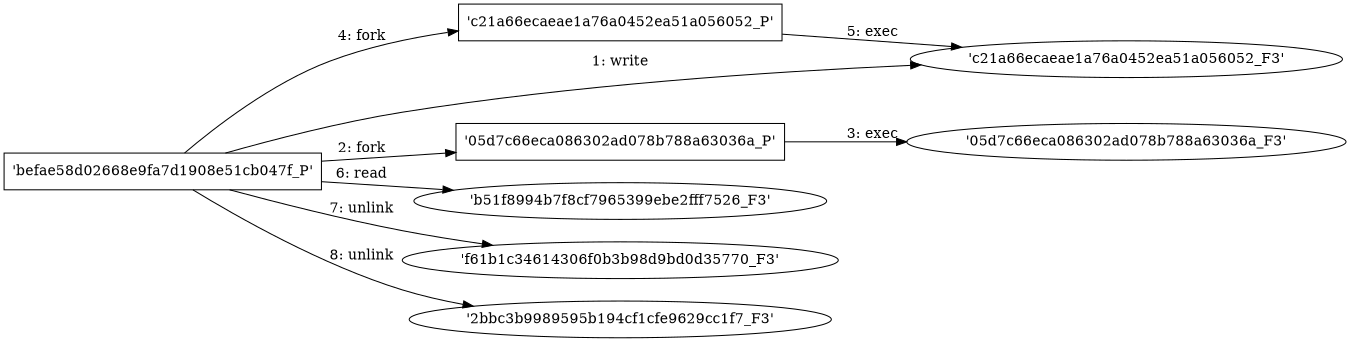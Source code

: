digraph "D:\Learning\Paper\apt\基于CTI的攻击预警\Dataset\攻击图\ASGfromALLCTI\Vulnerability Spotlight Talos-2018-0694 - MKVToolNix mkvinfo read_one_element Code Execution Vulnerability.dot" {
rankdir="LR"
size="9"
fixedsize="false"
splines="true"
nodesep=0.3
ranksep=0
fontsize=10
overlap="scalexy"
engine= "neato"
	"'c21a66ecaeae1a76a0452ea51a056052_F3'" [node_type=file shape=ellipse]
	"'befae58d02668e9fa7d1908e51cb047f_P'" [node_type=Process shape=box]
	"'befae58d02668e9fa7d1908e51cb047f_P'" -> "'c21a66ecaeae1a76a0452ea51a056052_F3'" [label="1: write"]
	"'befae58d02668e9fa7d1908e51cb047f_P'" [node_type=Process shape=box]
	"'05d7c66eca086302ad078b788a63036a_P'" [node_type=Process shape=box]
	"'befae58d02668e9fa7d1908e51cb047f_P'" -> "'05d7c66eca086302ad078b788a63036a_P'" [label="2: fork"]
	"'05d7c66eca086302ad078b788a63036a_P'" [node_type=Process shape=box]
	"'05d7c66eca086302ad078b788a63036a_F3'" [node_type=File shape=ellipse]
	"'05d7c66eca086302ad078b788a63036a_P'" -> "'05d7c66eca086302ad078b788a63036a_F3'" [label="3: exec"]
	"'befae58d02668e9fa7d1908e51cb047f_P'" [node_type=Process shape=box]
	"'c21a66ecaeae1a76a0452ea51a056052_P'" [node_type=Process shape=box]
	"'befae58d02668e9fa7d1908e51cb047f_P'" -> "'c21a66ecaeae1a76a0452ea51a056052_P'" [label="4: fork"]
	"'c21a66ecaeae1a76a0452ea51a056052_P'" [node_type=Process shape=box]
	"'c21a66ecaeae1a76a0452ea51a056052_F3'" [node_type=File shape=ellipse]
	"'c21a66ecaeae1a76a0452ea51a056052_P'" -> "'c21a66ecaeae1a76a0452ea51a056052_F3'" [label="5: exec"]
	"'b51f8994b7f8cf7965399ebe2fff7526_F3'" [node_type=file shape=ellipse]
	"'befae58d02668e9fa7d1908e51cb047f_P'" [node_type=Process shape=box]
	"'befae58d02668e9fa7d1908e51cb047f_P'" -> "'b51f8994b7f8cf7965399ebe2fff7526_F3'" [label="6: read"]
	"'f61b1c34614306f0b3b98d9bd0d35770_F3'" [node_type=file shape=ellipse]
	"'befae58d02668e9fa7d1908e51cb047f_P'" [node_type=Process shape=box]
	"'befae58d02668e9fa7d1908e51cb047f_P'" -> "'f61b1c34614306f0b3b98d9bd0d35770_F3'" [label="7: unlink"]
	"'2bbc3b9989595b194cf1cfe9629cc1f7_F3'" [node_type=file shape=ellipse]
	"'befae58d02668e9fa7d1908e51cb047f_P'" [node_type=Process shape=box]
	"'befae58d02668e9fa7d1908e51cb047f_P'" -> "'2bbc3b9989595b194cf1cfe9629cc1f7_F3'" [label="8: unlink"]
}
